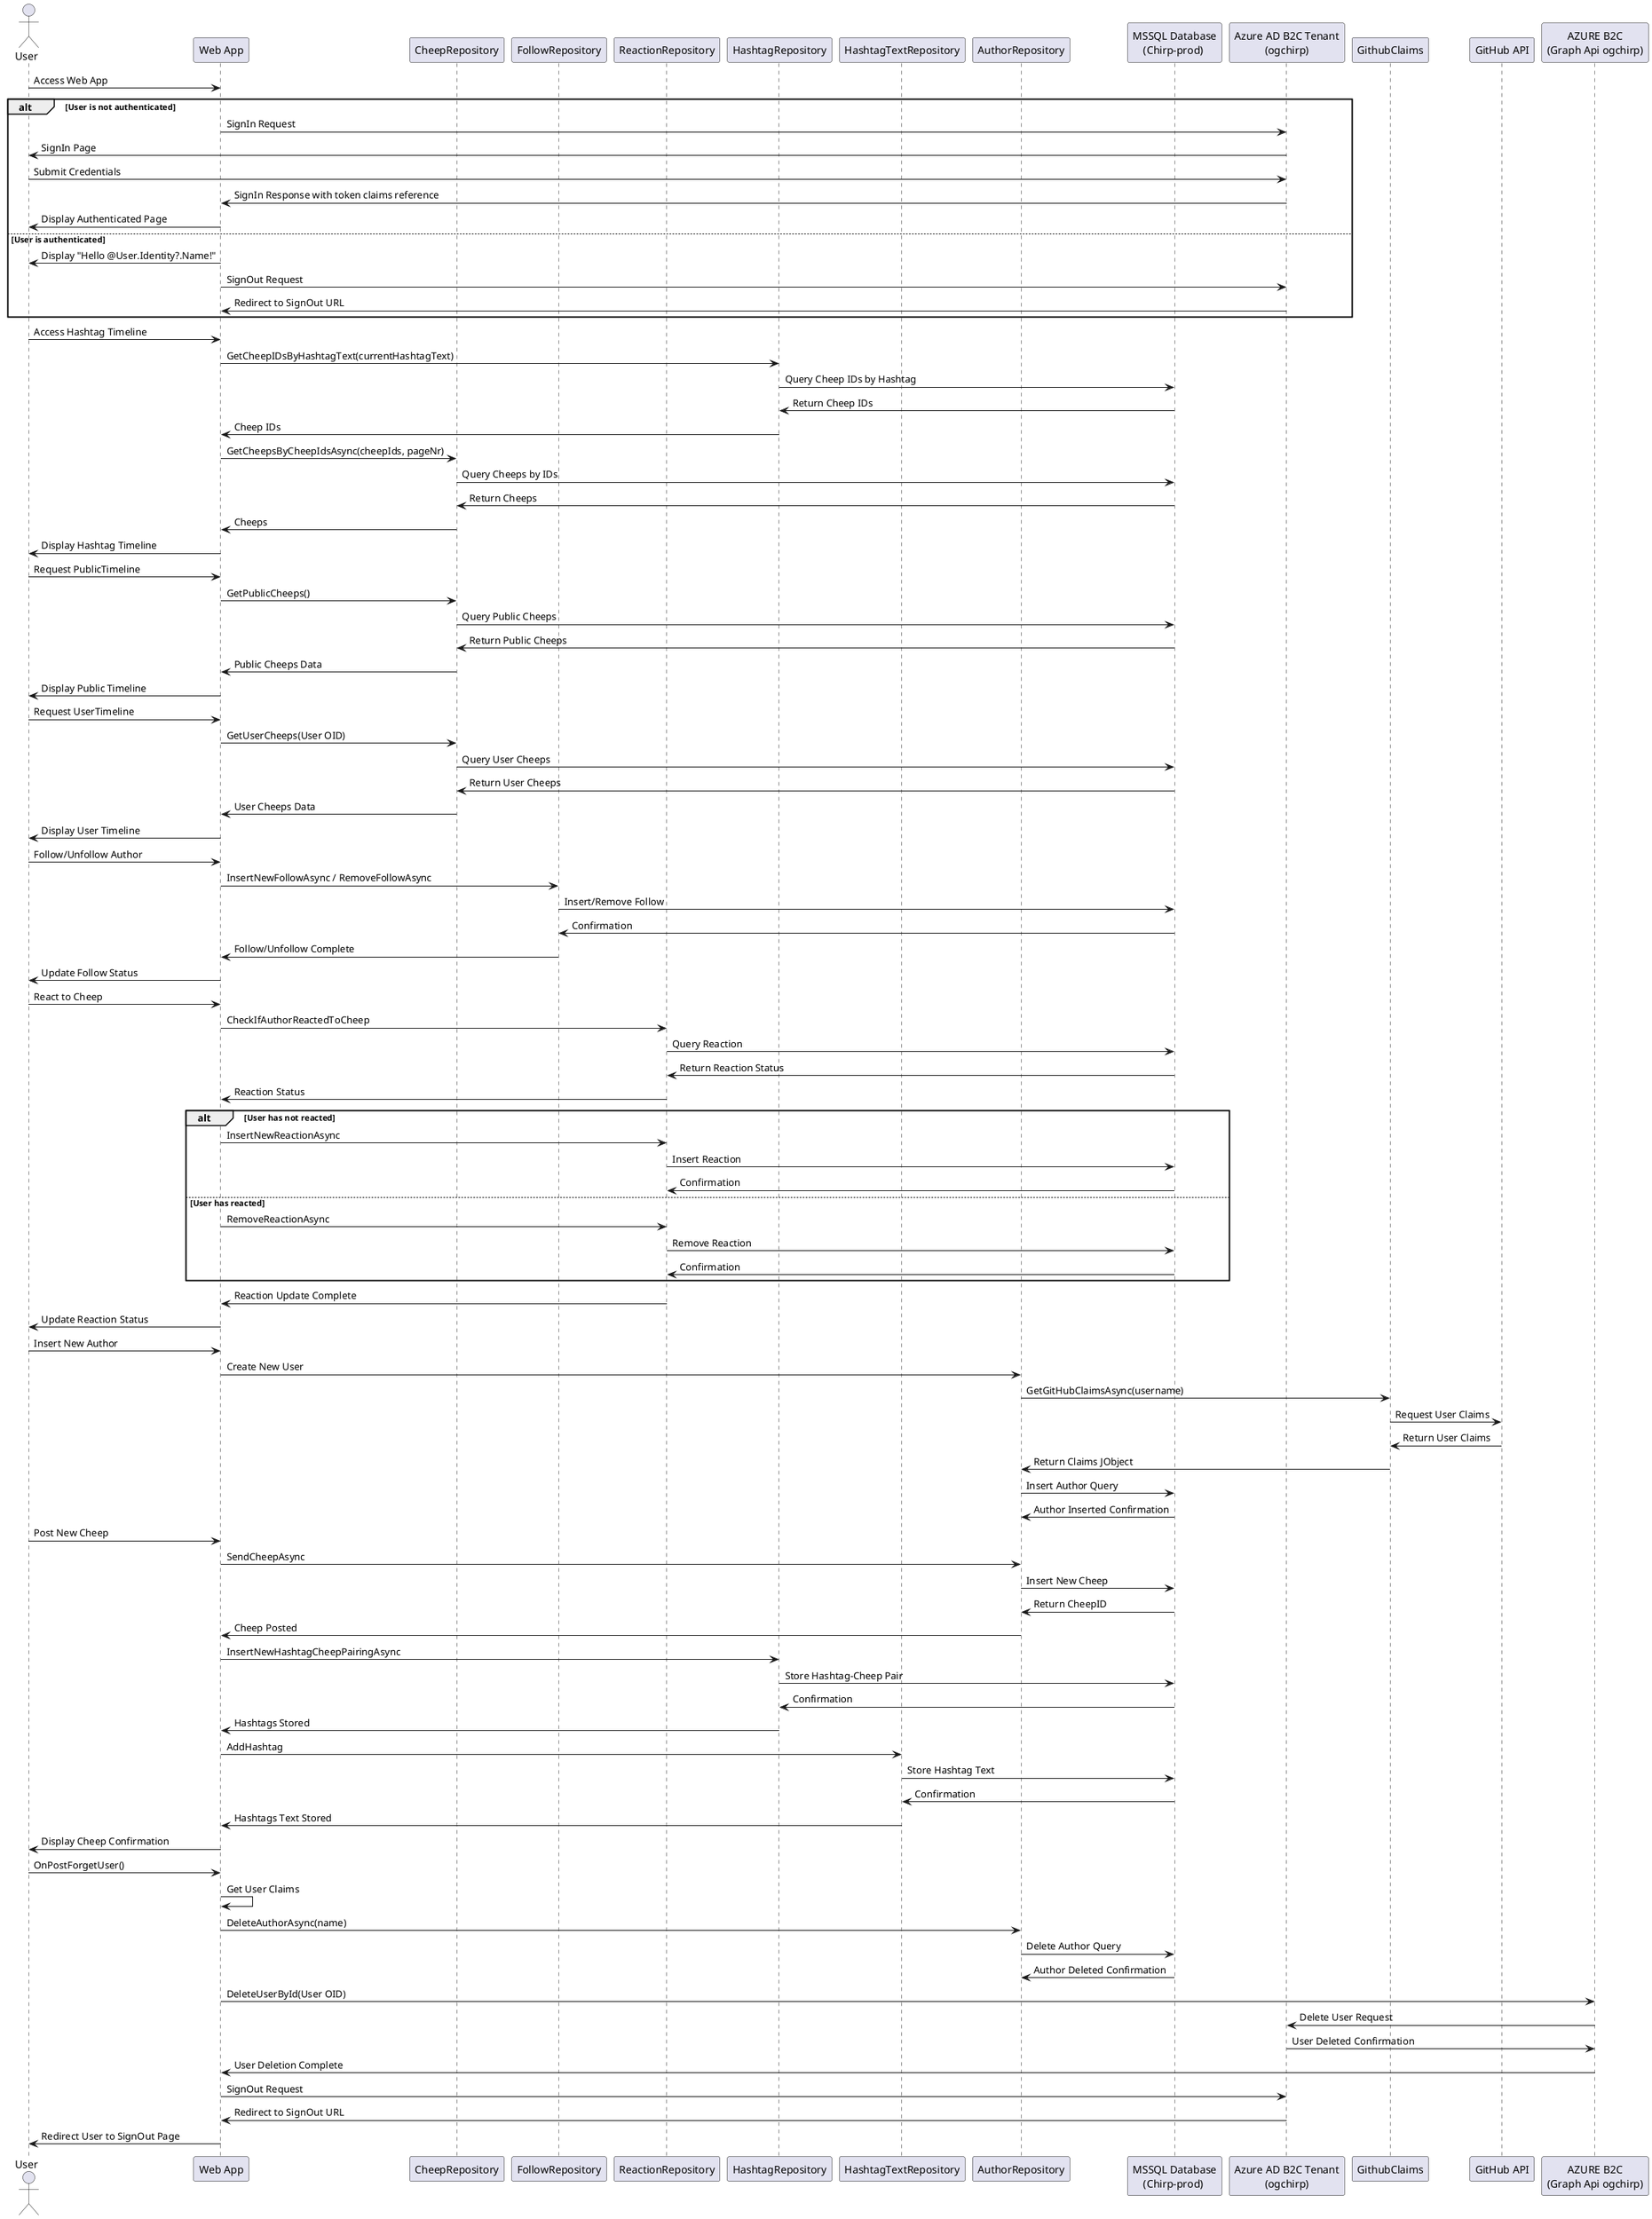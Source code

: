 @startuml
actor User as user
participant "Web App" as webapp
participant "CheepRepository" as cheepRepo
participant "FollowRepository" as followRepo
participant "ReactionRepository" as reactionRepo
participant "HashtagRepository" as hashtagRepo
participant "HashtagTextRepository" as hashtagTextRepo
participant "AuthorRepository" as authorRepo
participant "MSSQL Database\n(Chirp-prod) " as db
participant "Azure AD B2C Tenant\n(ogchirp)" as ogchirp
participant "GithubClaims" as githubClaims
participant "GitHub API" as githubApi
participant "AZURE B2C\n(Graph Api ogchirp)" as userService


user -> webapp : Access Web App
alt User is not authenticated
    webapp -> ogchirp : SignIn Request
    ogchirp -> user : SignIn Page
    user -> ogchirp : Submit Credentials
    ogchirp -> webapp : SignIn Response with token claims reference
    webapp -> user : Display Authenticated Page
else User is authenticated
    webapp -> user : Display "Hello @User.Identity?.Name!"
webapp -> ogchirp : SignOut Request
ogchirp -> webapp : Redirect to SignOut URL
end

user -> webapp : Access Hashtag Timeline
webapp -> hashtagRepo : GetCheepIDsByHashtagText(currentHashtagText)
hashtagRepo -> db : Query Cheep IDs by Hashtag
db -> hashtagRepo : Return Cheep IDs
hashtagRepo -> webapp : Cheep IDs

webapp -> cheepRepo : GetCheepsByCheepIdsAsync(cheepIds, pageNr)
cheepRepo -> db : Query Cheeps by IDs
db -> cheepRepo : Return Cheeps
cheepRepo -> webapp : Cheeps
webapp -> user : Display Hashtag Timeline



user -> webapp : Request PublicTimeline
webapp -> cheepRepo : GetPublicCheeps()
cheepRepo -> db : Query Public Cheeps
db -> cheepRepo : Return Public Cheeps
cheepRepo -> webapp : Public Cheeps Data
webapp -> user : Display Public Timeline

user -> webapp : Request UserTimeline
webapp -> cheepRepo : GetUserCheeps(User OID)
cheepRepo -> db : Query User Cheeps
db -> cheepRepo : Return User Cheeps
cheepRepo -> webapp : User Cheeps Data
webapp -> user : Display User Timeline

user -> webapp : Follow/Unfollow Author
webapp -> followRepo : InsertNewFollowAsync / RemoveFollowAsync
followRepo -> db : Insert/Remove Follow
db -> followRepo : Confirmation
followRepo -> webapp : Follow/Unfollow Complete
webapp -> user : Update Follow Status

user -> webapp : React to Cheep
webapp -> reactionRepo : CheckIfAuthorReactedToCheep
reactionRepo -> db : Query Reaction
db -> reactionRepo : Return Reaction Status
reactionRepo -> webapp : Reaction Status
alt User has not reacted
    webapp -> reactionRepo : InsertNewReactionAsync
    reactionRepo -> db : Insert Reaction
    db -> reactionRepo : Confirmation
else User has reacted
    webapp -> reactionRepo : RemoveReactionAsync
    reactionRepo -> db : Remove Reaction
    db -> reactionRepo : Confirmation
end
reactionRepo -> webapp : Reaction Update Complete
webapp -> user : Update Reaction Status

user -> webapp : Insert New Author
webapp -> authorRepo : Create New User
authorRepo -> githubClaims : GetGitHubClaimsAsync(username)
githubClaims -> githubApi : Request User Claims
githubApi -> githubClaims : Return User Claims
githubClaims -> authorRepo : Return Claims JObject
authorRepo -> db : Insert Author Query
db -> authorRepo : Author Inserted Confirmation

user -> webapp : Post New Cheep
webapp -> authorRepo : SendCheepAsync
authorRepo -> db : Insert New Cheep
db -> authorRepo : Return CheepID
authorRepo -> webapp : Cheep Posted
webapp -> hashtagRepo : InsertNewHashtagCheepPairingAsync
hashtagRepo -> db : Store Hashtag-Cheep Pair
db -> hashtagRepo : Confirmation
hashtagRepo -> webapp : Hashtags Stored
webapp -> hashtagTextRepo : AddHashtag
hashtagTextRepo -> db : Store Hashtag Text
db -> hashtagTextRepo : Confirmation
hashtagTextRepo -> webapp : Hashtags Text Stored
webapp -> user : Display Cheep Confirmation

user -> webapp : OnPostForgetUser()
webapp -> webapp : Get User Claims
webapp -> authorRepo : DeleteAuthorAsync(name)
authorRepo -> db : Delete Author Query
db -> authorRepo : Author Deleted Confirmation
webapp -> userService : DeleteUserById(User OID)
userService -> ogchirp : Delete User Request
ogchirp -> userService : User Deleted Confirmation
userService -> webapp : User Deletion Complete
webapp -> ogchirp : SignOut Request
ogchirp -> webapp : Redirect to SignOut URL
webapp -> user : Redirect User to SignOut Page
@enduml